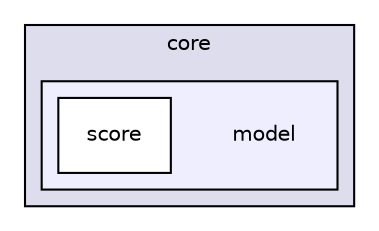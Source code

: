 digraph "java/umms/core/model" {
  compound=true
  node [ fontsize="10", fontname="Helvetica"];
  edge [ labelfontsize="10", labelfontname="Helvetica"];
  subgraph clusterdir_47922fae4b2d4f7c6f8e56f6907fad50 {
    graph [ bgcolor="#ddddee", pencolor="black", label="core" fontname="Helvetica", fontsize="10", URL="dir_47922fae4b2d4f7c6f8e56f6907fad50.html"]
  subgraph clusterdir_bb3c74126029dfe253b1c0f94d31f1c5 {
    graph [ bgcolor="#eeeeff", pencolor="black", label="" URL="dir_bb3c74126029dfe253b1c0f94d31f1c5.html"];
    dir_bb3c74126029dfe253b1c0f94d31f1c5 [shape=plaintext label="model"];
    dir_25a1901adf9b1f69893c2ccd3af2349f [shape=box label="score" color="black" fillcolor="white" style="filled" URL="dir_25a1901adf9b1f69893c2ccd3af2349f.html"];
  }
  }
}
